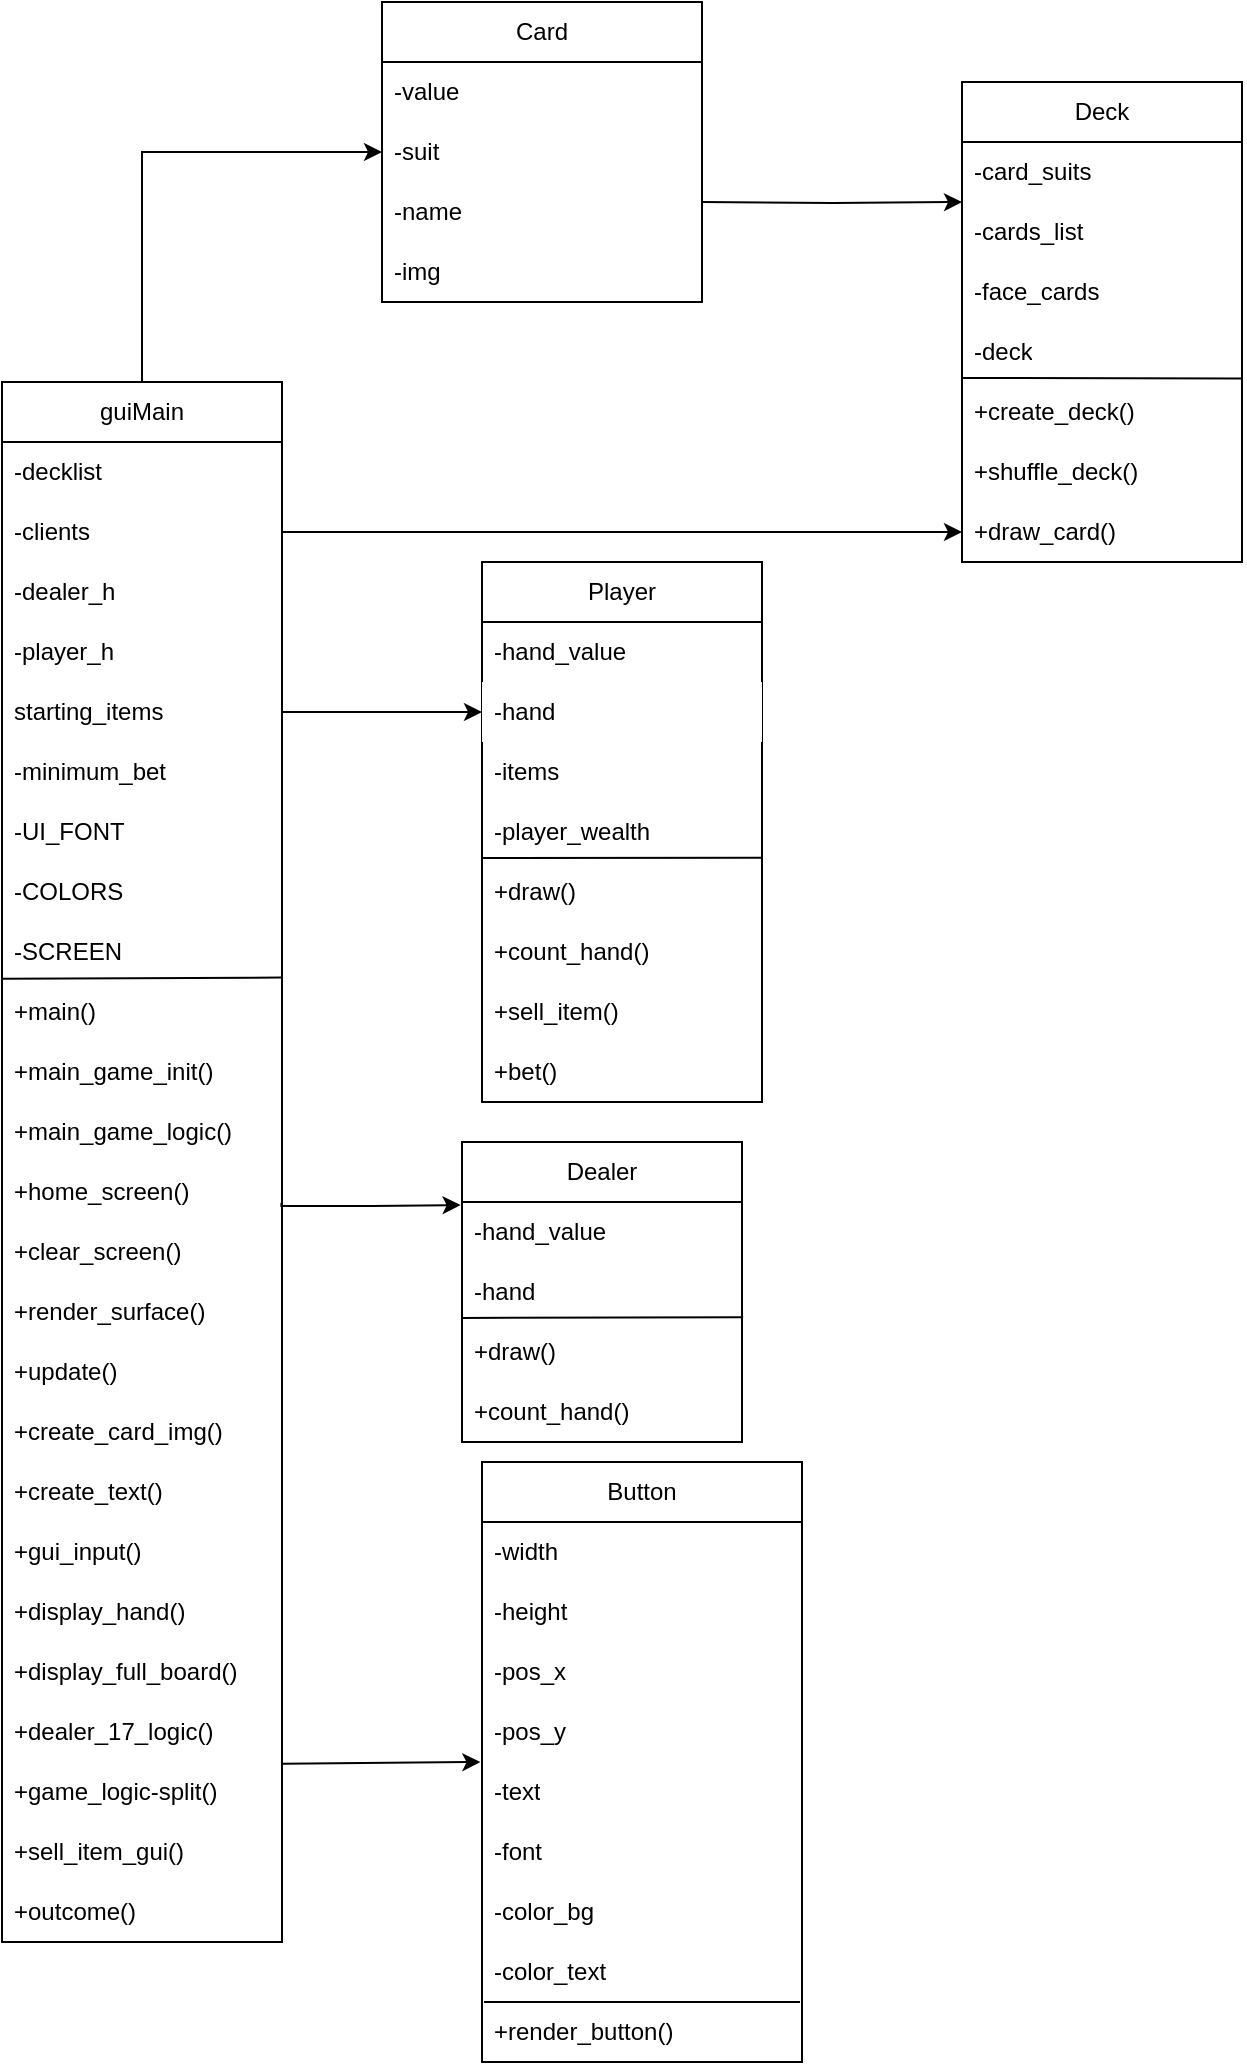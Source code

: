 <mxfile version="26.2.5">
  <diagram name="Page-1" id="CUcovcQa0nTO3mfW6_BK">
    <mxGraphModel dx="1713" dy="1870" grid="1" gridSize="10" guides="1" tooltips="1" connect="1" arrows="1" fold="1" page="1" pageScale="1" pageWidth="850" pageHeight="1100" math="0" shadow="0">
      <root>
        <mxCell id="0" />
        <mxCell id="1" parent="0" />
        <mxCell id="t_JMn-SQ7sbQxGeUwFqx-1" value="Card" style="swimlane;fontStyle=0;childLayout=stackLayout;horizontal=1;startSize=30;horizontalStack=0;resizeParent=1;resizeParentMax=0;resizeLast=0;collapsible=1;marginBottom=0;whiteSpace=wrap;html=1;" parent="1" vertex="1">
          <mxGeometry x="230" y="40" width="160" height="150" as="geometry" />
        </mxCell>
        <mxCell id="t_JMn-SQ7sbQxGeUwFqx-2" value="-value" style="text;strokeColor=none;fillColor=none;align=left;verticalAlign=middle;spacingLeft=4;spacingRight=4;overflow=hidden;points=[[0,0.5],[1,0.5]];portConstraint=eastwest;rotatable=0;whiteSpace=wrap;html=1;" parent="t_JMn-SQ7sbQxGeUwFqx-1" vertex="1">
          <mxGeometry y="30" width="160" height="30" as="geometry" />
        </mxCell>
        <mxCell id="t_JMn-SQ7sbQxGeUwFqx-3" value="-suit" style="text;strokeColor=none;fillColor=none;align=left;verticalAlign=middle;spacingLeft=4;spacingRight=4;overflow=hidden;points=[[0,0.5],[1,0.5]];portConstraint=eastwest;rotatable=0;whiteSpace=wrap;html=1;" parent="t_JMn-SQ7sbQxGeUwFqx-1" vertex="1">
          <mxGeometry y="60" width="160" height="30" as="geometry" />
        </mxCell>
        <mxCell id="t_JMn-SQ7sbQxGeUwFqx-4" value="-name" style="text;strokeColor=none;fillColor=none;align=left;verticalAlign=middle;spacingLeft=4;spacingRight=4;overflow=hidden;points=[[0,0.5],[1,0.5]];portConstraint=eastwest;rotatable=0;whiteSpace=wrap;html=1;" parent="t_JMn-SQ7sbQxGeUwFqx-1" vertex="1">
          <mxGeometry y="90" width="160" height="30" as="geometry" />
        </mxCell>
        <mxCell id="8slI-kQglacRBWGRHLKV-27" value="-img" style="text;strokeColor=none;fillColor=none;align=left;verticalAlign=middle;spacingLeft=4;spacingRight=4;overflow=hidden;points=[[0,0.5],[1,0.5]];portConstraint=eastwest;rotatable=0;whiteSpace=wrap;html=1;" vertex="1" parent="t_JMn-SQ7sbQxGeUwFqx-1">
          <mxGeometry y="120" width="160" height="30" as="geometry" />
        </mxCell>
        <mxCell id="t_JMn-SQ7sbQxGeUwFqx-5" value="Player" style="swimlane;fontStyle=0;childLayout=stackLayout;horizontal=1;startSize=30;horizontalStack=0;resizeParent=1;resizeParentMax=0;resizeLast=0;collapsible=1;marginBottom=0;whiteSpace=wrap;html=1;" parent="1" vertex="1">
          <mxGeometry x="280" y="320" width="140" height="270" as="geometry" />
        </mxCell>
        <mxCell id="t_JMn-SQ7sbQxGeUwFqx-6" value="-hand_value" style="text;strokeColor=none;fillColor=none;align=left;verticalAlign=middle;spacingLeft=4;spacingRight=4;overflow=hidden;points=[[0,0.5],[1,0.5]];portConstraint=eastwest;rotatable=0;whiteSpace=wrap;html=1;" parent="t_JMn-SQ7sbQxGeUwFqx-5" vertex="1">
          <mxGeometry y="30" width="140" height="30" as="geometry" />
        </mxCell>
        <mxCell id="t_JMn-SQ7sbQxGeUwFqx-7" value="-hand" style="text;strokeColor=none;fillColor=default;align=left;verticalAlign=middle;spacingLeft=4;spacingRight=4;overflow=hidden;points=[[0,0.5],[1,0.5]];portConstraint=eastwest;rotatable=0;whiteSpace=wrap;html=1;" parent="t_JMn-SQ7sbQxGeUwFqx-5" vertex="1">
          <mxGeometry y="60" width="140" height="30" as="geometry" />
        </mxCell>
        <mxCell id="8slI-kQglacRBWGRHLKV-24" value="-items" style="text;strokeColor=none;fillColor=none;align=left;verticalAlign=middle;spacingLeft=4;spacingRight=4;overflow=hidden;points=[[0,0.5],[1,0.5]];portConstraint=eastwest;rotatable=0;whiteSpace=wrap;html=1;" vertex="1" parent="t_JMn-SQ7sbQxGeUwFqx-5">
          <mxGeometry y="90" width="140" height="30" as="geometry" />
        </mxCell>
        <mxCell id="t_JMn-SQ7sbQxGeUwFqx-8" value="-player_wealth" style="text;strokeColor=none;fillColor=none;align=left;verticalAlign=middle;spacingLeft=4;spacingRight=4;overflow=hidden;points=[[0,0.5],[1,0.5]];portConstraint=eastwest;rotatable=0;whiteSpace=wrap;html=1;" parent="t_JMn-SQ7sbQxGeUwFqx-5" vertex="1">
          <mxGeometry y="120" width="140" height="30" as="geometry" />
        </mxCell>
        <mxCell id="t_JMn-SQ7sbQxGeUwFqx-27" value="+draw()" style="text;strokeColor=none;fillColor=none;align=left;verticalAlign=middle;spacingLeft=4;spacingRight=4;overflow=hidden;points=[[0,0.5],[1,0.5]];portConstraint=eastwest;rotatable=0;whiteSpace=wrap;html=1;" parent="t_JMn-SQ7sbQxGeUwFqx-5" vertex="1">
          <mxGeometry y="150" width="140" height="30" as="geometry" />
        </mxCell>
        <mxCell id="t_JMn-SQ7sbQxGeUwFqx-28" value="+count_hand()" style="text;strokeColor=none;fillColor=none;align=left;verticalAlign=middle;spacingLeft=4;spacingRight=4;overflow=hidden;points=[[0,0.5],[1,0.5]];portConstraint=eastwest;rotatable=0;whiteSpace=wrap;html=1;" parent="t_JMn-SQ7sbQxGeUwFqx-5" vertex="1">
          <mxGeometry y="180" width="140" height="30" as="geometry" />
        </mxCell>
        <mxCell id="8slI-kQglacRBWGRHLKV-25" value="+sell_item()" style="text;strokeColor=none;fillColor=none;align=left;verticalAlign=middle;spacingLeft=4;spacingRight=4;overflow=hidden;points=[[0,0.5],[1,0.5]];portConstraint=eastwest;rotatable=0;whiteSpace=wrap;html=1;" vertex="1" parent="t_JMn-SQ7sbQxGeUwFqx-5">
          <mxGeometry y="210" width="140" height="30" as="geometry" />
        </mxCell>
        <mxCell id="8slI-kQglacRBWGRHLKV-26" value="+bet()" style="text;strokeColor=none;fillColor=none;align=left;verticalAlign=middle;spacingLeft=4;spacingRight=4;overflow=hidden;points=[[0,0.5],[1,0.5]];portConstraint=eastwest;rotatable=0;whiteSpace=wrap;html=1;" vertex="1" parent="t_JMn-SQ7sbQxGeUwFqx-5">
          <mxGeometry y="240" width="140" height="30" as="geometry" />
        </mxCell>
        <mxCell id="t_JMn-SQ7sbQxGeUwFqx-29" value="" style="endArrow=none;html=1;rounded=0;exitX=-0.002;exitY=-0.068;exitDx=0;exitDy=0;exitPerimeter=0;entryX=0.999;entryY=0.928;entryDx=0;entryDy=0;entryPerimeter=0;" parent="t_JMn-SQ7sbQxGeUwFqx-5" source="t_JMn-SQ7sbQxGeUwFqx-27" target="t_JMn-SQ7sbQxGeUwFqx-8" edge="1">
          <mxGeometry width="50" height="50" relative="1" as="geometry">
            <mxPoint x="60" y="160" as="sourcePoint" />
            <mxPoint x="110" y="110" as="targetPoint" />
          </mxGeometry>
        </mxCell>
        <mxCell id="t_JMn-SQ7sbQxGeUwFqx-13" value="Deck" style="swimlane;fontStyle=0;childLayout=stackLayout;horizontal=1;startSize=30;horizontalStack=0;resizeParent=1;resizeParentMax=0;resizeLast=0;collapsible=1;marginBottom=0;whiteSpace=wrap;html=1;" parent="1" vertex="1">
          <mxGeometry x="520" y="80" width="140" height="240" as="geometry" />
        </mxCell>
        <mxCell id="t_JMn-SQ7sbQxGeUwFqx-14" value="-card_suits" style="text;strokeColor=none;fillColor=none;align=left;verticalAlign=middle;spacingLeft=4;spacingRight=4;overflow=hidden;points=[[0,0.5],[1,0.5]];portConstraint=eastwest;rotatable=0;whiteSpace=wrap;html=1;" parent="t_JMn-SQ7sbQxGeUwFqx-13" vertex="1">
          <mxGeometry y="30" width="140" height="30" as="geometry" />
        </mxCell>
        <mxCell id="t_JMn-SQ7sbQxGeUwFqx-15" value="-cards_list" style="text;strokeColor=none;fillColor=none;align=left;verticalAlign=middle;spacingLeft=4;spacingRight=4;overflow=hidden;points=[[0,0.5],[1,0.5]];portConstraint=eastwest;rotatable=0;whiteSpace=wrap;html=1;" parent="t_JMn-SQ7sbQxGeUwFqx-13" vertex="1">
          <mxGeometry y="60" width="140" height="30" as="geometry" />
        </mxCell>
        <mxCell id="t_JMn-SQ7sbQxGeUwFqx-16" value="-face_cards" style="text;strokeColor=none;fillColor=none;align=left;verticalAlign=middle;spacingLeft=4;spacingRight=4;overflow=hidden;points=[[0,0.5],[1,0.5]];portConstraint=eastwest;rotatable=0;whiteSpace=wrap;html=1;" parent="t_JMn-SQ7sbQxGeUwFqx-13" vertex="1">
          <mxGeometry y="90" width="140" height="30" as="geometry" />
        </mxCell>
        <mxCell id="t_JMn-SQ7sbQxGeUwFqx-22" value="-deck" style="text;strokeColor=none;fillColor=none;align=left;verticalAlign=middle;spacingLeft=4;spacingRight=4;overflow=hidden;points=[[0,0.5],[1,0.5]];portConstraint=eastwest;rotatable=0;whiteSpace=wrap;html=1;" parent="t_JMn-SQ7sbQxGeUwFqx-13" vertex="1">
          <mxGeometry y="120" width="140" height="30" as="geometry" />
        </mxCell>
        <mxCell id="t_JMn-SQ7sbQxGeUwFqx-23" value="+create_deck()" style="text;strokeColor=none;fillColor=none;align=left;verticalAlign=middle;spacingLeft=4;spacingRight=4;overflow=hidden;points=[[0,0.5],[1,0.5]];portConstraint=eastwest;rotatable=0;whiteSpace=wrap;html=1;" parent="t_JMn-SQ7sbQxGeUwFqx-13" vertex="1">
          <mxGeometry y="150" width="140" height="30" as="geometry" />
        </mxCell>
        <mxCell id="t_JMn-SQ7sbQxGeUwFqx-26" value="+shuffle_deck()" style="text;strokeColor=none;fillColor=none;align=left;verticalAlign=middle;spacingLeft=4;spacingRight=4;overflow=hidden;points=[[0,0.5],[1,0.5]];portConstraint=eastwest;rotatable=0;whiteSpace=wrap;html=1;" parent="t_JMn-SQ7sbQxGeUwFqx-13" vertex="1">
          <mxGeometry y="180" width="140" height="30" as="geometry" />
        </mxCell>
        <mxCell id="t_JMn-SQ7sbQxGeUwFqx-25" value="+draw_card()" style="text;strokeColor=none;fillColor=none;align=left;verticalAlign=middle;spacingLeft=4;spacingRight=4;overflow=hidden;points=[[0,0.5],[1,0.5]];portConstraint=eastwest;rotatable=0;whiteSpace=wrap;html=1;" parent="t_JMn-SQ7sbQxGeUwFqx-13" vertex="1">
          <mxGeometry y="210" width="140" height="30" as="geometry" />
        </mxCell>
        <mxCell id="t_JMn-SQ7sbQxGeUwFqx-24" value="" style="endArrow=none;html=1;rounded=0;exitX=0.003;exitY=0.933;exitDx=0;exitDy=0;exitPerimeter=0;entryX=1;entryY=0.941;entryDx=0;entryDy=0;entryPerimeter=0;" parent="t_JMn-SQ7sbQxGeUwFqx-13" source="t_JMn-SQ7sbQxGeUwFqx-22" target="t_JMn-SQ7sbQxGeUwFqx-22" edge="1">
          <mxGeometry width="50" height="50" relative="1" as="geometry">
            <mxPoint x="300" y="90" as="sourcePoint" />
            <mxPoint x="350" y="40" as="targetPoint" />
          </mxGeometry>
        </mxCell>
        <mxCell id="t_JMn-SQ7sbQxGeUwFqx-34" value="Dealer" style="swimlane;fontStyle=0;childLayout=stackLayout;horizontal=1;startSize=30;horizontalStack=0;resizeParent=1;resizeParentMax=0;resizeLast=0;collapsible=1;marginBottom=0;whiteSpace=wrap;html=1;" parent="1" vertex="1">
          <mxGeometry x="270" y="610" width="140" height="150" as="geometry" />
        </mxCell>
        <mxCell id="t_JMn-SQ7sbQxGeUwFqx-35" value="-hand_value" style="text;strokeColor=none;fillColor=none;align=left;verticalAlign=middle;spacingLeft=4;spacingRight=4;overflow=hidden;points=[[0,0.5],[1,0.5]];portConstraint=eastwest;rotatable=0;whiteSpace=wrap;html=1;" parent="t_JMn-SQ7sbQxGeUwFqx-34" vertex="1">
          <mxGeometry y="30" width="140" height="30" as="geometry" />
        </mxCell>
        <mxCell id="t_JMn-SQ7sbQxGeUwFqx-36" value="-hand" style="text;strokeColor=none;fillColor=none;align=left;verticalAlign=middle;spacingLeft=4;spacingRight=4;overflow=hidden;points=[[0,0.5],[1,0.5]];portConstraint=eastwest;rotatable=0;whiteSpace=wrap;html=1;" parent="t_JMn-SQ7sbQxGeUwFqx-34" vertex="1">
          <mxGeometry y="60" width="140" height="30" as="geometry" />
        </mxCell>
        <mxCell id="t_JMn-SQ7sbQxGeUwFqx-38" value="+draw()" style="text;strokeColor=none;fillColor=none;align=left;verticalAlign=middle;spacingLeft=4;spacingRight=4;overflow=hidden;points=[[0,0.5],[1,0.5]];portConstraint=eastwest;rotatable=0;whiteSpace=wrap;html=1;" parent="t_JMn-SQ7sbQxGeUwFqx-34" vertex="1">
          <mxGeometry y="90" width="140" height="30" as="geometry" />
        </mxCell>
        <mxCell id="t_JMn-SQ7sbQxGeUwFqx-39" value="+count_hand()" style="text;strokeColor=none;fillColor=none;align=left;verticalAlign=middle;spacingLeft=4;spacingRight=4;overflow=hidden;points=[[0,0.5],[1,0.5]];portConstraint=eastwest;rotatable=0;whiteSpace=wrap;html=1;" parent="t_JMn-SQ7sbQxGeUwFqx-34" vertex="1">
          <mxGeometry y="120" width="140" height="30" as="geometry" />
        </mxCell>
        <mxCell id="t_JMn-SQ7sbQxGeUwFqx-40" value="" style="endArrow=none;html=1;rounded=0;exitX=-0.002;exitY=-0.068;exitDx=0;exitDy=0;exitPerimeter=0;entryX=1.004;entryY=-0.078;entryDx=0;entryDy=0;entryPerimeter=0;" parent="t_JMn-SQ7sbQxGeUwFqx-34" source="t_JMn-SQ7sbQxGeUwFqx-38" target="t_JMn-SQ7sbQxGeUwFqx-38" edge="1">
          <mxGeometry width="50" height="50" relative="1" as="geometry">
            <mxPoint x="60" y="160" as="sourcePoint" />
            <mxPoint x="139.86" y="117.84" as="targetPoint" />
          </mxGeometry>
        </mxCell>
        <mxCell id="t_JMn-SQ7sbQxGeUwFqx-55" style="edgeStyle=orthogonalEdgeStyle;rounded=0;orthogonalLoop=1;jettySize=auto;html=1;exitX=0.5;exitY=0;exitDx=0;exitDy=0;entryX=0;entryY=0.5;entryDx=0;entryDy=0;" parent="1" source="t_JMn-SQ7sbQxGeUwFqx-41" target="t_JMn-SQ7sbQxGeUwFqx-3" edge="1">
          <mxGeometry relative="1" as="geometry" />
        </mxCell>
        <mxCell id="t_JMn-SQ7sbQxGeUwFqx-41" value="guiMain" style="swimlane;fontStyle=0;childLayout=stackLayout;horizontal=1;startSize=30;horizontalStack=0;resizeParent=1;resizeParentMax=0;resizeLast=0;collapsible=1;marginBottom=0;whiteSpace=wrap;html=1;" parent="1" vertex="1">
          <mxGeometry x="40" y="230" width="140" height="780" as="geometry" />
        </mxCell>
        <mxCell id="t_JMn-SQ7sbQxGeUwFqx-42" value="-decklist" style="text;strokeColor=none;fillColor=none;align=left;verticalAlign=middle;spacingLeft=4;spacingRight=4;overflow=hidden;points=[[0,0.5],[1,0.5]];portConstraint=eastwest;rotatable=0;whiteSpace=wrap;html=1;" parent="t_JMn-SQ7sbQxGeUwFqx-41" vertex="1">
          <mxGeometry y="30" width="140" height="30" as="geometry" />
        </mxCell>
        <mxCell id="t_JMn-SQ7sbQxGeUwFqx-43" value="-clients" style="text;strokeColor=none;fillColor=none;align=left;verticalAlign=middle;spacingLeft=4;spacingRight=4;overflow=hidden;points=[[0,0.5],[1,0.5]];portConstraint=eastwest;rotatable=0;whiteSpace=wrap;html=1;" parent="t_JMn-SQ7sbQxGeUwFqx-41" vertex="1">
          <mxGeometry y="60" width="140" height="30" as="geometry" />
        </mxCell>
        <mxCell id="8slI-kQglacRBWGRHLKV-20" value="-dealer_h" style="text;strokeColor=none;fillColor=none;align=left;verticalAlign=middle;spacingLeft=4;spacingRight=4;overflow=hidden;points=[[0,0.5],[1,0.5]];portConstraint=eastwest;rotatable=0;whiteSpace=wrap;html=1;" vertex="1" parent="t_JMn-SQ7sbQxGeUwFqx-41">
          <mxGeometry y="90" width="140" height="30" as="geometry" />
        </mxCell>
        <mxCell id="8slI-kQglacRBWGRHLKV-19" value="-player_h" style="text;strokeColor=none;fillColor=none;align=left;verticalAlign=middle;spacingLeft=4;spacingRight=4;overflow=hidden;points=[[0,0.5],[1,0.5]];portConstraint=eastwest;rotatable=0;whiteSpace=wrap;html=1;" vertex="1" parent="t_JMn-SQ7sbQxGeUwFqx-41">
          <mxGeometry y="120" width="140" height="30" as="geometry" />
        </mxCell>
        <mxCell id="8slI-kQglacRBWGRHLKV-21" value="starting_items" style="text;strokeColor=none;fillColor=none;align=left;verticalAlign=middle;spacingLeft=4;spacingRight=4;overflow=hidden;points=[[0,0.5],[1,0.5]];portConstraint=eastwest;rotatable=0;whiteSpace=wrap;html=1;" vertex="1" parent="t_JMn-SQ7sbQxGeUwFqx-41">
          <mxGeometry y="150" width="140" height="30" as="geometry" />
        </mxCell>
        <mxCell id="8slI-kQglacRBWGRHLKV-22" value="-minimum_bet" style="text;strokeColor=none;fillColor=none;align=left;verticalAlign=middle;spacingLeft=4;spacingRight=4;overflow=hidden;points=[[0,0.5],[1,0.5]];portConstraint=eastwest;rotatable=0;whiteSpace=wrap;html=1;" vertex="1" parent="t_JMn-SQ7sbQxGeUwFqx-41">
          <mxGeometry y="180" width="140" height="30" as="geometry" />
        </mxCell>
        <mxCell id="8slI-kQglacRBWGRHLKV-17" value="-UI_FONT" style="text;strokeColor=none;fillColor=none;align=left;verticalAlign=middle;spacingLeft=4;spacingRight=4;overflow=hidden;points=[[0,0.5],[1,0.5]];portConstraint=eastwest;rotatable=0;whiteSpace=wrap;html=1;" vertex="1" parent="t_JMn-SQ7sbQxGeUwFqx-41">
          <mxGeometry y="210" width="140" height="30" as="geometry" />
        </mxCell>
        <mxCell id="8slI-kQglacRBWGRHLKV-18" value="-COLORS" style="text;strokeColor=none;fillColor=none;align=left;verticalAlign=middle;spacingLeft=4;spacingRight=4;overflow=hidden;points=[[0,0.5],[1,0.5]];portConstraint=eastwest;rotatable=0;whiteSpace=wrap;html=1;" vertex="1" parent="t_JMn-SQ7sbQxGeUwFqx-41">
          <mxGeometry y="240" width="140" height="30" as="geometry" />
        </mxCell>
        <mxCell id="t_JMn-SQ7sbQxGeUwFqx-50" value="-SCREEN" style="text;strokeColor=none;fillColor=none;align=left;verticalAlign=middle;spacingLeft=4;spacingRight=4;overflow=hidden;points=[[0,0.5],[1,0.5]];portConstraint=eastwest;rotatable=0;whiteSpace=wrap;html=1;" parent="t_JMn-SQ7sbQxGeUwFqx-41" vertex="1">
          <mxGeometry y="270" width="140" height="30" as="geometry" />
        </mxCell>
        <mxCell id="t_JMn-SQ7sbQxGeUwFqx-51" value="+main()" style="text;strokeColor=none;fillColor=none;align=left;verticalAlign=middle;spacingLeft=4;spacingRight=4;overflow=hidden;points=[[0,0.5],[1,0.5]];portConstraint=eastwest;rotatable=0;whiteSpace=wrap;html=1;" parent="t_JMn-SQ7sbQxGeUwFqx-41" vertex="1">
          <mxGeometry y="300" width="140" height="30" as="geometry" />
        </mxCell>
        <mxCell id="t_JMn-SQ7sbQxGeUwFqx-52" value="+main_game_init()" style="text;strokeColor=none;fillColor=none;align=left;verticalAlign=middle;spacingLeft=4;spacingRight=4;overflow=hidden;points=[[0,0.5],[1,0.5]];portConstraint=eastwest;rotatable=0;whiteSpace=wrap;html=1;" parent="t_JMn-SQ7sbQxGeUwFqx-41" vertex="1">
          <mxGeometry y="330" width="140" height="30" as="geometry" />
        </mxCell>
        <mxCell id="8slI-kQglacRBWGRHLKV-15" value="+main_game_logic()" style="text;strokeColor=none;fillColor=none;align=left;verticalAlign=middle;spacingLeft=4;spacingRight=4;overflow=hidden;points=[[0,0.5],[1,0.5]];portConstraint=eastwest;rotatable=0;whiteSpace=wrap;html=1;" vertex="1" parent="t_JMn-SQ7sbQxGeUwFqx-41">
          <mxGeometry y="360" width="140" height="30" as="geometry" />
        </mxCell>
        <mxCell id="t_JMn-SQ7sbQxGeUwFqx-53" value="+home_screen()" style="text;strokeColor=none;fillColor=none;align=left;verticalAlign=middle;spacingLeft=4;spacingRight=4;overflow=hidden;points=[[0,0.5],[1,0.5]];portConstraint=eastwest;rotatable=0;whiteSpace=wrap;html=1;" parent="t_JMn-SQ7sbQxGeUwFqx-41" vertex="1">
          <mxGeometry y="390" width="140" height="30" as="geometry" />
        </mxCell>
        <mxCell id="8slI-kQglacRBWGRHLKV-1" value="+clear_screen()" style="text;strokeColor=none;fillColor=none;align=left;verticalAlign=middle;spacingLeft=4;spacingRight=4;overflow=hidden;points=[[0,0.5],[1,0.5]];portConstraint=eastwest;rotatable=0;whiteSpace=wrap;html=1;" vertex="1" parent="t_JMn-SQ7sbQxGeUwFqx-41">
          <mxGeometry y="420" width="140" height="30" as="geometry" />
        </mxCell>
        <mxCell id="8slI-kQglacRBWGRHLKV-2" value="+render_surface()" style="text;strokeColor=none;fillColor=none;align=left;verticalAlign=middle;spacingLeft=4;spacingRight=4;overflow=hidden;points=[[0,0.5],[1,0.5]];portConstraint=eastwest;rotatable=0;whiteSpace=wrap;html=1;" vertex="1" parent="t_JMn-SQ7sbQxGeUwFqx-41">
          <mxGeometry y="450" width="140" height="30" as="geometry" />
        </mxCell>
        <mxCell id="8slI-kQglacRBWGRHLKV-3" value="+update()" style="text;strokeColor=none;fillColor=none;align=left;verticalAlign=middle;spacingLeft=4;spacingRight=4;overflow=hidden;points=[[0,0.5],[1,0.5]];portConstraint=eastwest;rotatable=0;whiteSpace=wrap;html=1;" vertex="1" parent="t_JMn-SQ7sbQxGeUwFqx-41">
          <mxGeometry y="480" width="140" height="30" as="geometry" />
        </mxCell>
        <mxCell id="8slI-kQglacRBWGRHLKV-4" value="+create_card_img()" style="text;strokeColor=none;fillColor=none;align=left;verticalAlign=middle;spacingLeft=4;spacingRight=4;overflow=hidden;points=[[0,0.5],[1,0.5]];portConstraint=eastwest;rotatable=0;whiteSpace=wrap;html=1;" vertex="1" parent="t_JMn-SQ7sbQxGeUwFqx-41">
          <mxGeometry y="510" width="140" height="30" as="geometry" />
        </mxCell>
        <mxCell id="8slI-kQglacRBWGRHLKV-5" value="+create_text()" style="text;strokeColor=none;fillColor=none;align=left;verticalAlign=middle;spacingLeft=4;spacingRight=4;overflow=hidden;points=[[0,0.5],[1,0.5]];portConstraint=eastwest;rotatable=0;whiteSpace=wrap;html=1;" vertex="1" parent="t_JMn-SQ7sbQxGeUwFqx-41">
          <mxGeometry y="540" width="140" height="30" as="geometry" />
        </mxCell>
        <mxCell id="8slI-kQglacRBWGRHLKV-6" value="+gui_input()" style="text;strokeColor=none;fillColor=none;align=left;verticalAlign=middle;spacingLeft=4;spacingRight=4;overflow=hidden;points=[[0,0.5],[1,0.5]];portConstraint=eastwest;rotatable=0;whiteSpace=wrap;html=1;" vertex="1" parent="t_JMn-SQ7sbQxGeUwFqx-41">
          <mxGeometry y="570" width="140" height="30" as="geometry" />
        </mxCell>
        <mxCell id="8slI-kQglacRBWGRHLKV-7" value="+display_hand()" style="text;strokeColor=none;fillColor=none;align=left;verticalAlign=middle;spacingLeft=4;spacingRight=4;overflow=hidden;points=[[0,0.5],[1,0.5]];portConstraint=eastwest;rotatable=0;whiteSpace=wrap;html=1;" vertex="1" parent="t_JMn-SQ7sbQxGeUwFqx-41">
          <mxGeometry y="600" width="140" height="30" as="geometry" />
        </mxCell>
        <mxCell id="8slI-kQglacRBWGRHLKV-8" value="+display_full_board()" style="text;strokeColor=none;fillColor=none;align=left;verticalAlign=middle;spacingLeft=4;spacingRight=4;overflow=hidden;points=[[0,0.5],[1,0.5]];portConstraint=eastwest;rotatable=0;whiteSpace=wrap;html=1;" vertex="1" parent="t_JMn-SQ7sbQxGeUwFqx-41">
          <mxGeometry y="630" width="140" height="30" as="geometry" />
        </mxCell>
        <mxCell id="8slI-kQglacRBWGRHLKV-9" value="+dealer_17_logic()" style="text;strokeColor=none;fillColor=none;align=left;verticalAlign=middle;spacingLeft=4;spacingRight=4;overflow=hidden;points=[[0,0.5],[1,0.5]];portConstraint=eastwest;rotatable=0;whiteSpace=wrap;html=1;" vertex="1" parent="t_JMn-SQ7sbQxGeUwFqx-41">
          <mxGeometry y="660" width="140" height="30" as="geometry" />
        </mxCell>
        <mxCell id="8slI-kQglacRBWGRHLKV-10" value="+game_logic-split()" style="text;strokeColor=none;fillColor=none;align=left;verticalAlign=middle;spacingLeft=4;spacingRight=4;overflow=hidden;points=[[0,0.5],[1,0.5]];portConstraint=eastwest;rotatable=0;whiteSpace=wrap;html=1;" vertex="1" parent="t_JMn-SQ7sbQxGeUwFqx-41">
          <mxGeometry y="690" width="140" height="30" as="geometry" />
        </mxCell>
        <mxCell id="8slI-kQglacRBWGRHLKV-11" value="+sell_item_gui()" style="text;strokeColor=none;fillColor=none;align=left;verticalAlign=middle;spacingLeft=4;spacingRight=4;overflow=hidden;points=[[0,0.5],[1,0.5]];portConstraint=eastwest;rotatable=0;whiteSpace=wrap;html=1;" vertex="1" parent="t_JMn-SQ7sbQxGeUwFqx-41">
          <mxGeometry y="720" width="140" height="30" as="geometry" />
        </mxCell>
        <mxCell id="8slI-kQglacRBWGRHLKV-12" value="+outcome()" style="text;strokeColor=none;fillColor=none;align=left;verticalAlign=middle;spacingLeft=4;spacingRight=4;overflow=hidden;points=[[0,0.5],[1,0.5]];portConstraint=eastwest;rotatable=0;whiteSpace=wrap;html=1;" vertex="1" parent="t_JMn-SQ7sbQxGeUwFqx-41">
          <mxGeometry y="750" width="140" height="30" as="geometry" />
        </mxCell>
        <mxCell id="t_JMn-SQ7sbQxGeUwFqx-54" value="" style="endArrow=none;html=1;rounded=0;exitX=0.002;exitY=-0.055;exitDx=0;exitDy=0;exitPerimeter=0;entryX=0.999;entryY=0.926;entryDx=0;entryDy=0;entryPerimeter=0;" parent="t_JMn-SQ7sbQxGeUwFqx-41" source="t_JMn-SQ7sbQxGeUwFqx-51" target="t_JMn-SQ7sbQxGeUwFqx-50" edge="1">
          <mxGeometry width="50" height="50" relative="1" as="geometry">
            <mxPoint x="120" y="320" as="sourcePoint" />
            <mxPoint x="170" y="270" as="targetPoint" />
          </mxGeometry>
        </mxCell>
        <mxCell id="t_JMn-SQ7sbQxGeUwFqx-60" style="edgeStyle=orthogonalEdgeStyle;rounded=0;orthogonalLoop=1;jettySize=auto;html=1;exitX=1;exitY=0.5;exitDx=0;exitDy=0;entryX=0;entryY=0.5;entryDx=0;entryDy=0;" parent="1" source="8slI-kQglacRBWGRHLKV-21" target="t_JMn-SQ7sbQxGeUwFqx-7" edge="1">
          <mxGeometry relative="1" as="geometry" />
        </mxCell>
        <mxCell id="t_JMn-SQ7sbQxGeUwFqx-61" style="edgeStyle=orthogonalEdgeStyle;rounded=0;orthogonalLoop=1;jettySize=auto;html=1;exitX=0.998;exitY=-0.319;exitDx=0;exitDy=0;entryX=-0.005;entryY=0.052;entryDx=0;entryDy=0;entryPerimeter=0;exitPerimeter=0;" parent="1" source="8slI-kQglacRBWGRHLKV-1" target="t_JMn-SQ7sbQxGeUwFqx-35" edge="1">
          <mxGeometry relative="1" as="geometry">
            <Array as="points">
              <mxPoint x="180" y="642" />
              <mxPoint x="225" y="642" />
            </Array>
          </mxGeometry>
        </mxCell>
        <mxCell id="t_JMn-SQ7sbQxGeUwFqx-62" style="edgeStyle=orthogonalEdgeStyle;rounded=0;orthogonalLoop=1;jettySize=auto;html=1;exitX=1;exitY=0.5;exitDx=0;exitDy=0;entryX=0;entryY=0.5;entryDx=0;entryDy=0;" parent="1" source="t_JMn-SQ7sbQxGeUwFqx-43" target="t_JMn-SQ7sbQxGeUwFqx-25" edge="1">
          <mxGeometry relative="1" as="geometry" />
        </mxCell>
        <mxCell id="t_JMn-SQ7sbQxGeUwFqx-63" style="edgeStyle=orthogonalEdgeStyle;rounded=0;orthogonalLoop=1;jettySize=auto;html=1;entryX=0;entryY=0.25;entryDx=0;entryDy=0;" parent="1" target="t_JMn-SQ7sbQxGeUwFqx-13" edge="1">
          <mxGeometry relative="1" as="geometry">
            <mxPoint x="390" y="140" as="sourcePoint" />
          </mxGeometry>
        </mxCell>
        <mxCell id="8slI-kQglacRBWGRHLKV-34" value="Button" style="swimlane;fontStyle=0;childLayout=stackLayout;horizontal=1;startSize=30;horizontalStack=0;resizeParent=1;resizeParentMax=0;resizeLast=0;collapsible=1;marginBottom=0;whiteSpace=wrap;html=1;" vertex="1" parent="1">
          <mxGeometry x="280" y="770" width="160" height="300" as="geometry" />
        </mxCell>
        <mxCell id="8slI-kQglacRBWGRHLKV-35" value="-width" style="text;strokeColor=none;fillColor=none;align=left;verticalAlign=middle;spacingLeft=4;spacingRight=4;overflow=hidden;points=[[0,0.5],[1,0.5]];portConstraint=eastwest;rotatable=0;whiteSpace=wrap;html=1;" vertex="1" parent="8slI-kQglacRBWGRHLKV-34">
          <mxGeometry y="30" width="160" height="30" as="geometry" />
        </mxCell>
        <mxCell id="8slI-kQglacRBWGRHLKV-36" value="-height" style="text;strokeColor=none;fillColor=none;align=left;verticalAlign=middle;spacingLeft=4;spacingRight=4;overflow=hidden;points=[[0,0.5],[1,0.5]];portConstraint=eastwest;rotatable=0;whiteSpace=wrap;html=1;" vertex="1" parent="8slI-kQglacRBWGRHLKV-34">
          <mxGeometry y="60" width="160" height="30" as="geometry" />
        </mxCell>
        <mxCell id="8slI-kQglacRBWGRHLKV-42" value="-pos_x" style="text;strokeColor=none;fillColor=none;align=left;verticalAlign=middle;spacingLeft=4;spacingRight=4;overflow=hidden;points=[[0,0.5],[1,0.5]];portConstraint=eastwest;rotatable=0;whiteSpace=wrap;html=1;" vertex="1" parent="8slI-kQglacRBWGRHLKV-34">
          <mxGeometry y="90" width="160" height="30" as="geometry" />
        </mxCell>
        <mxCell id="8slI-kQglacRBWGRHLKV-41" value="-pos_y" style="text;strokeColor=none;fillColor=none;align=left;verticalAlign=middle;spacingLeft=4;spacingRight=4;overflow=hidden;points=[[0,0.5],[1,0.5]];portConstraint=eastwest;rotatable=0;whiteSpace=wrap;html=1;" vertex="1" parent="8slI-kQglacRBWGRHLKV-34">
          <mxGeometry y="120" width="160" height="30" as="geometry" />
        </mxCell>
        <mxCell id="8slI-kQglacRBWGRHLKV-40" value="-text" style="text;strokeColor=none;fillColor=none;align=left;verticalAlign=middle;spacingLeft=4;spacingRight=4;overflow=hidden;points=[[0,0.5],[1,0.5]];portConstraint=eastwest;rotatable=0;whiteSpace=wrap;html=1;" vertex="1" parent="8slI-kQglacRBWGRHLKV-34">
          <mxGeometry y="150" width="160" height="30" as="geometry" />
        </mxCell>
        <mxCell id="8slI-kQglacRBWGRHLKV-39" value="-font" style="text;strokeColor=none;fillColor=none;align=left;verticalAlign=middle;spacingLeft=4;spacingRight=4;overflow=hidden;points=[[0,0.5],[1,0.5]];portConstraint=eastwest;rotatable=0;whiteSpace=wrap;html=1;" vertex="1" parent="8slI-kQglacRBWGRHLKV-34">
          <mxGeometry y="180" width="160" height="30" as="geometry" />
        </mxCell>
        <mxCell id="8slI-kQglacRBWGRHLKV-38" value="-color_bg" style="text;strokeColor=none;fillColor=none;align=left;verticalAlign=middle;spacingLeft=4;spacingRight=4;overflow=hidden;points=[[0,0.5],[1,0.5]];portConstraint=eastwest;rotatable=0;whiteSpace=wrap;html=1;" vertex="1" parent="8slI-kQglacRBWGRHLKV-34">
          <mxGeometry y="210" width="160" height="30" as="geometry" />
        </mxCell>
        <mxCell id="8slI-kQglacRBWGRHLKV-37" value="-color_text" style="text;strokeColor=none;fillColor=none;align=left;verticalAlign=middle;spacingLeft=4;spacingRight=4;overflow=hidden;points=[[0,0.5],[1,0.5]];portConstraint=eastwest;rotatable=0;whiteSpace=wrap;html=1;" vertex="1" parent="8slI-kQglacRBWGRHLKV-34">
          <mxGeometry y="240" width="160" height="30" as="geometry" />
        </mxCell>
        <mxCell id="8slI-kQglacRBWGRHLKV-44" value="+render_button()" style="text;strokeColor=none;fillColor=none;align=left;verticalAlign=middle;spacingLeft=4;spacingRight=4;overflow=hidden;points=[[0,0.5],[1,0.5]];portConstraint=eastwest;rotatable=0;whiteSpace=wrap;html=1;" vertex="1" parent="8slI-kQglacRBWGRHLKV-34">
          <mxGeometry y="270" width="160" height="30" as="geometry" />
        </mxCell>
        <mxCell id="8slI-kQglacRBWGRHLKV-45" value="" style="endArrow=none;html=1;rounded=0;" edge="1" parent="8slI-kQglacRBWGRHLKV-34">
          <mxGeometry width="50" height="50" relative="1" as="geometry">
            <mxPoint x="1" y="270" as="sourcePoint" />
            <mxPoint x="159" y="270" as="targetPoint" />
          </mxGeometry>
        </mxCell>
        <mxCell id="8slI-kQglacRBWGRHLKV-46" value="" style="endArrow=classic;html=1;rounded=0;exitX=1.003;exitY=0.031;exitDx=0;exitDy=0;exitPerimeter=0;entryX=-0.005;entryY=0;entryDx=0;entryDy=0;entryPerimeter=0;" edge="1" parent="1" source="8slI-kQglacRBWGRHLKV-10" target="8slI-kQglacRBWGRHLKV-40">
          <mxGeometry width="50" height="50" relative="1" as="geometry">
            <mxPoint x="160" y="850" as="sourcePoint" />
            <mxPoint x="210" y="800" as="targetPoint" />
          </mxGeometry>
        </mxCell>
      </root>
    </mxGraphModel>
  </diagram>
</mxfile>
